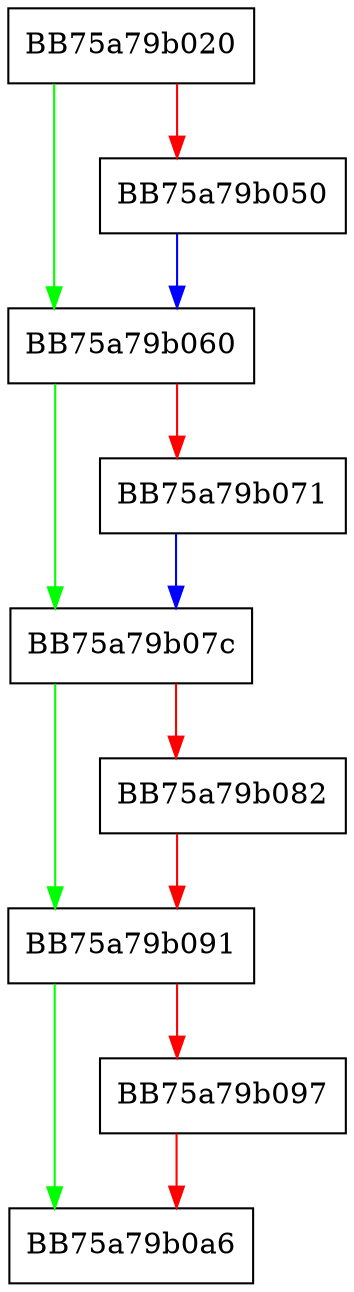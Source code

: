 digraph _fseeki64 {
  node [shape="box"];
  graph [splines=ortho];
  BB75a79b020 -> BB75a79b060 [color="green"];
  BB75a79b020 -> BB75a79b050 [color="red"];
  BB75a79b050 -> BB75a79b060 [color="blue"];
  BB75a79b060 -> BB75a79b07c [color="green"];
  BB75a79b060 -> BB75a79b071 [color="red"];
  BB75a79b071 -> BB75a79b07c [color="blue"];
  BB75a79b07c -> BB75a79b091 [color="green"];
  BB75a79b07c -> BB75a79b082 [color="red"];
  BB75a79b082 -> BB75a79b091 [color="red"];
  BB75a79b091 -> BB75a79b0a6 [color="green"];
  BB75a79b091 -> BB75a79b097 [color="red"];
  BB75a79b097 -> BB75a79b0a6 [color="red"];
}